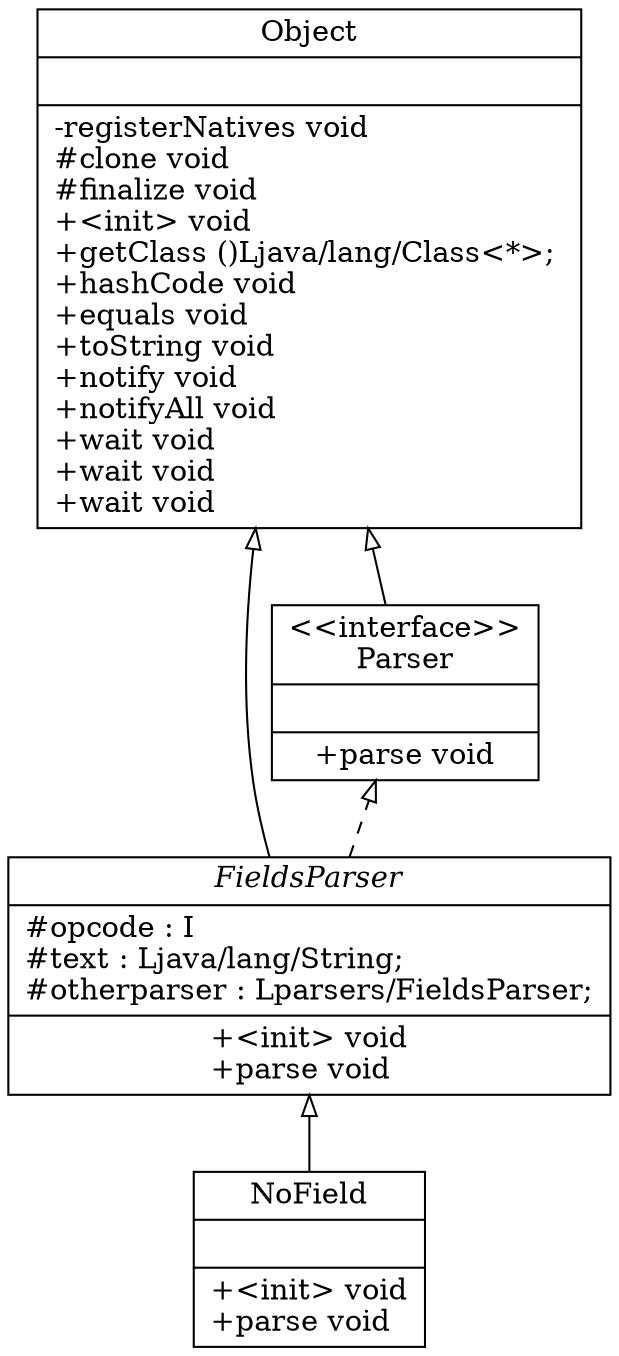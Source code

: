 digraph G { rankdir=BT;
"FieldsParser" [
shape="record",
label= <{<i>FieldsParser</i>|#opcode : I<br align="left"/>#text : Ljava&#47;lang&#47;String;<br align="left"/>#otherparser : Lparsers&#47;FieldsParser;<br align="left"/>|+&#60;init&#62; void<br align="left"/>+parse void<br align="left"/>}>];

"NoField" [
shape="record",
label= <{NoField||+&#60;init&#62; void<br align="left"/>+parse void<br align="left"/>}>];

"Object" [
shape="record",
label= <{Object||-registerNatives void<br align="left"/>#clone void<br align="left"/>#finalize void<br align="left"/>+&#60;init&#62; void<br align="left"/>+getClass ()Ljava&#47;lang&#47;Class&#60;*&#62;; <br align="left"/>+hashCode void<br align="left"/>+equals void<br align="left"/>+toString void<br align="left"/>+notify void<br align="left"/>+notifyAll void<br align="left"/>+wait void<br align="left"/>+wait void<br align="left"/>+wait void<br align="left"/>}>];

"Parser" [
shape="record",
label= <{&#60;&#60;interface&#62;&#62;<br/>Parser||+parse void<br align="left"/>}>];

NoField -> FieldsParser [arrowhead="onormal"];
FieldsParser -> Object [arrowhead="onormal"];
Parser -> Object [arrowhead="onormal"];
FieldsParser -> Parser [arrowhead = "onormal", style = "dashed"];
}